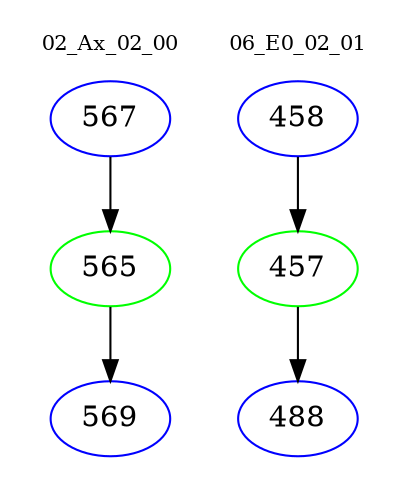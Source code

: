 digraph{
subgraph cluster_0 {
color = white
label = "02_Ax_02_00";
fontsize=10;
T0_567 [label="567", color="blue"]
T0_567 -> T0_565 [color="black"]
T0_565 [label="565", color="green"]
T0_565 -> T0_569 [color="black"]
T0_569 [label="569", color="blue"]
}
subgraph cluster_1 {
color = white
label = "06_E0_02_01";
fontsize=10;
T1_458 [label="458", color="blue"]
T1_458 -> T1_457 [color="black"]
T1_457 [label="457", color="green"]
T1_457 -> T1_488 [color="black"]
T1_488 [label="488", color="blue"]
}
}

